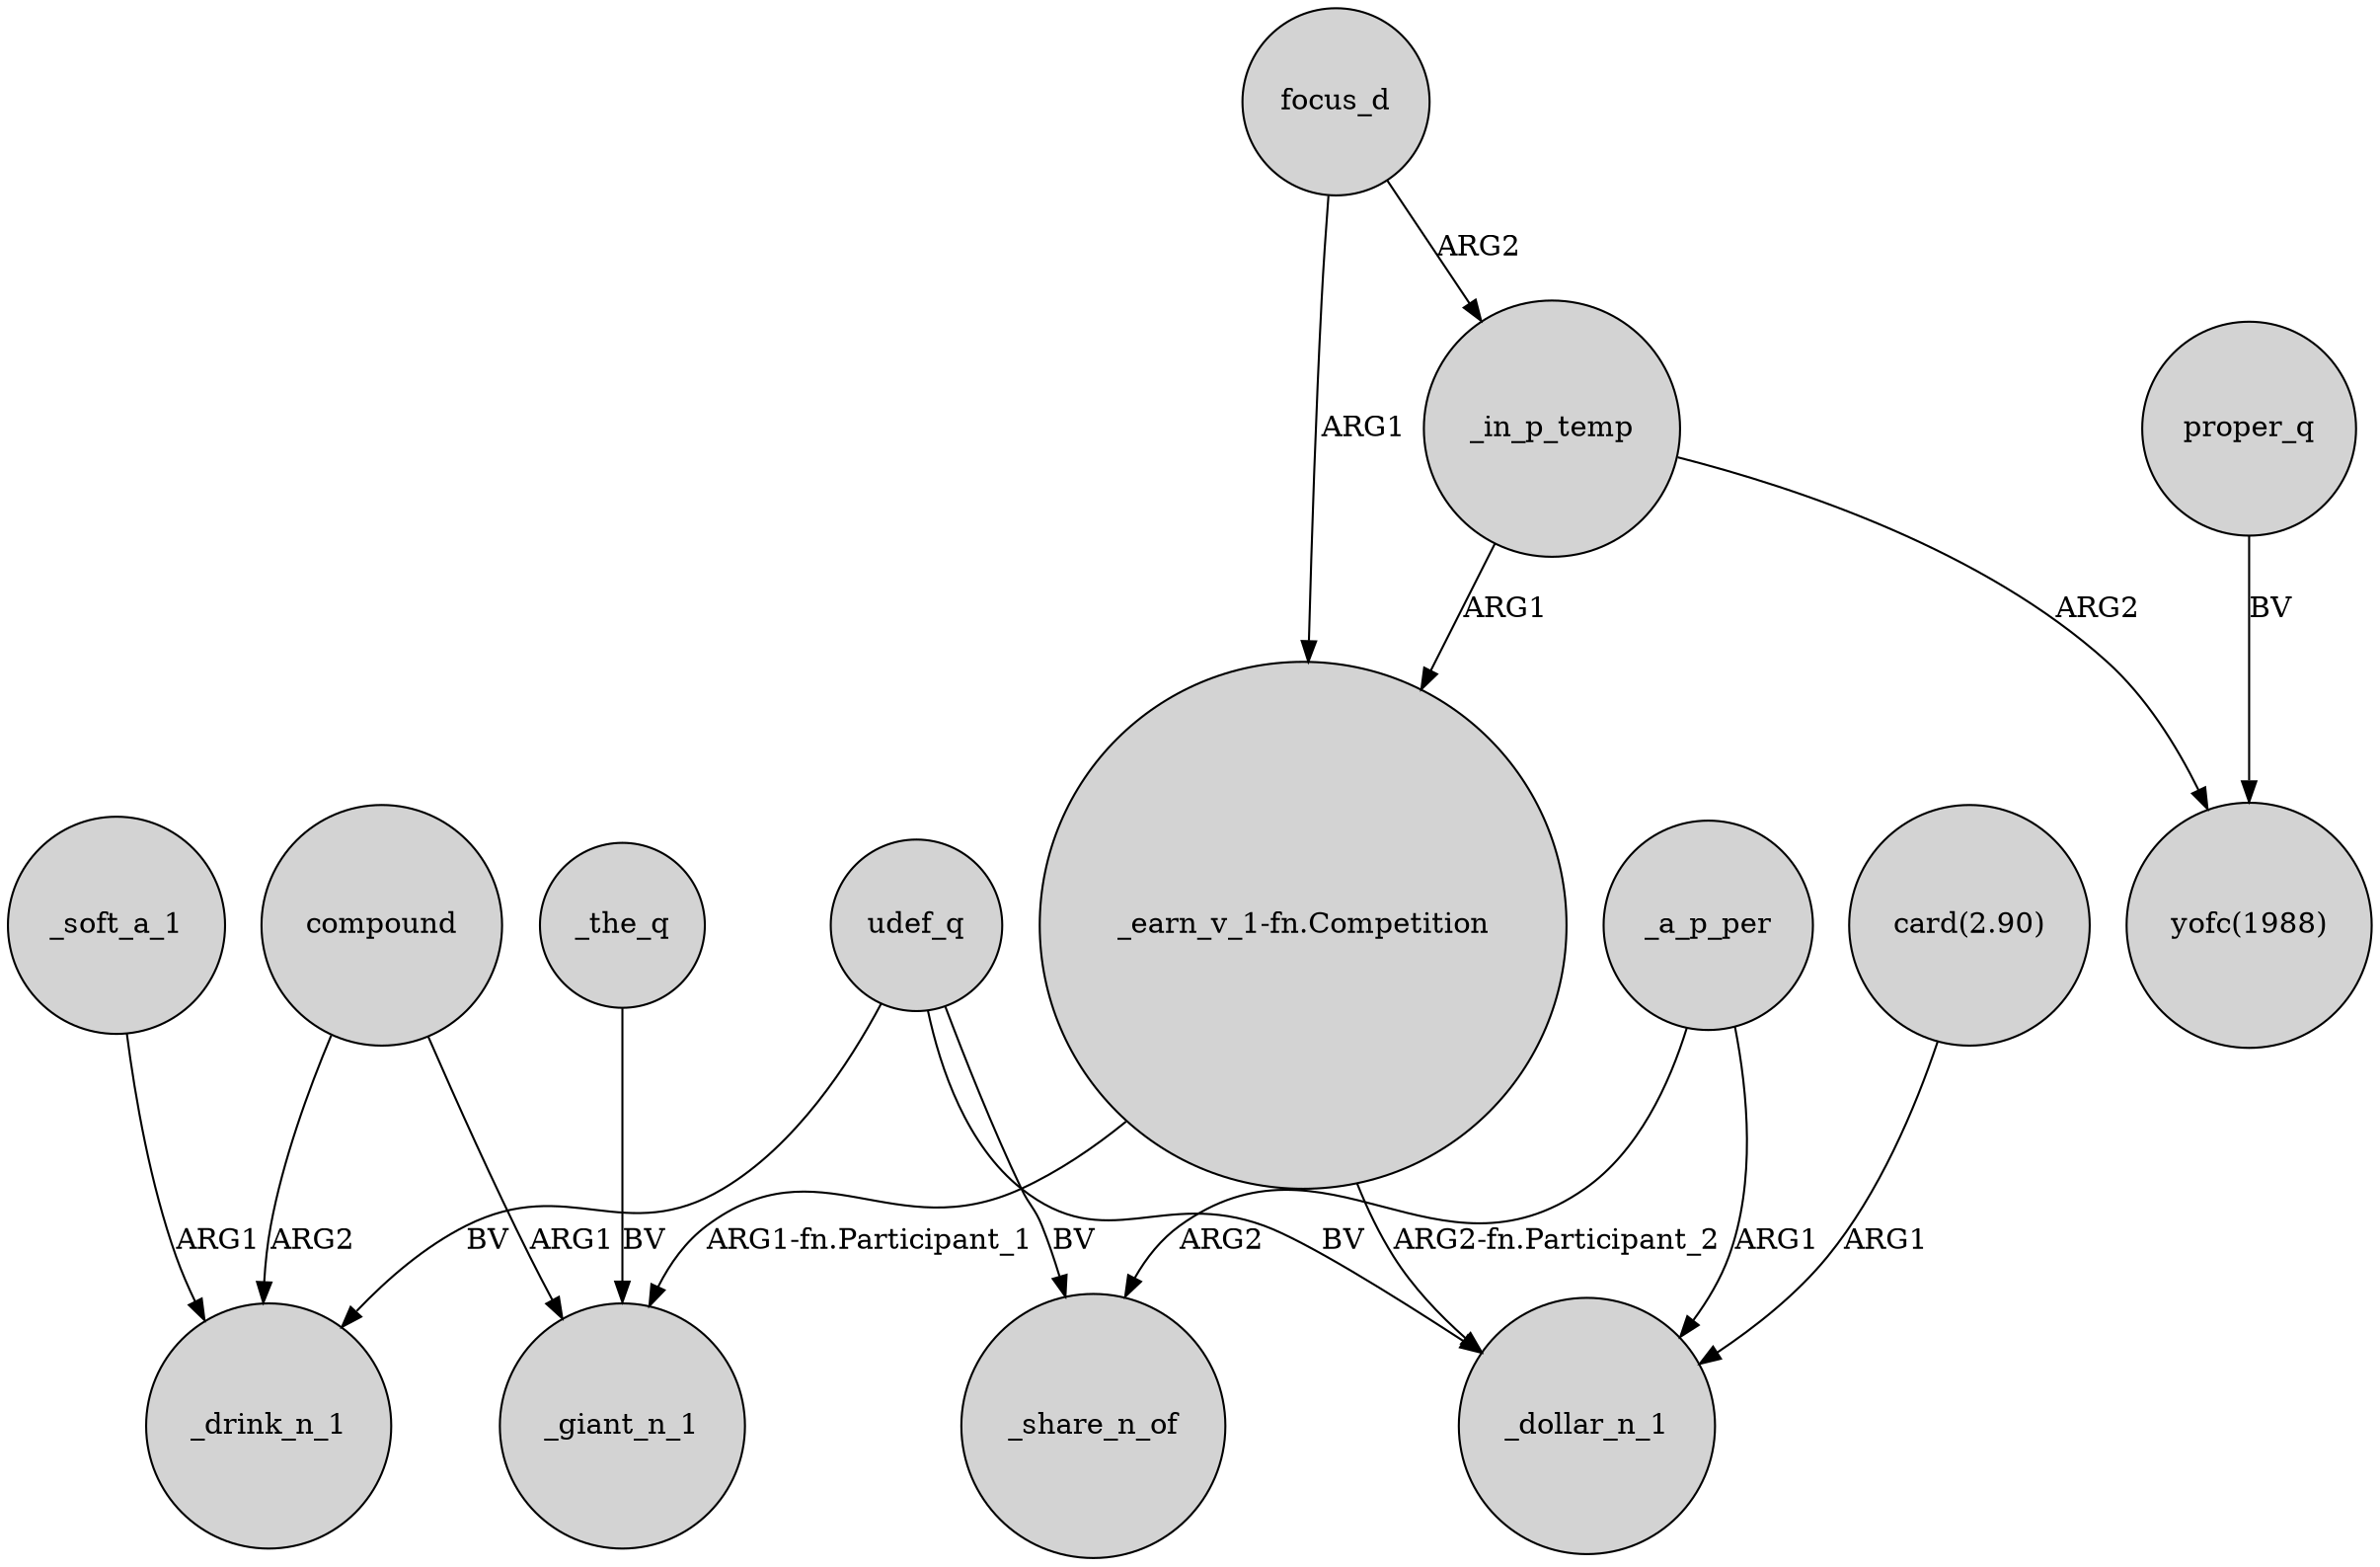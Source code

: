 digraph {
	node [shape=circle style=filled]
	_a_p_per -> _share_n_of [label=ARG2]
	udef_q -> _drink_n_1 [label=BV]
	_the_q -> _giant_n_1 [label=BV]
	"_earn_v_1-fn.Competition" -> _giant_n_1 [label="ARG1-fn.Participant_1"]
	_in_p_temp -> "yofc(1988)" [label=ARG2]
	udef_q -> _share_n_of [label=BV]
	_soft_a_1 -> _drink_n_1 [label=ARG1]
	_in_p_temp -> "_earn_v_1-fn.Competition" [label=ARG1]
	udef_q -> _dollar_n_1 [label=BV]
	"card(2.90)" -> _dollar_n_1 [label=ARG1]
	compound -> _drink_n_1 [label=ARG2]
	focus_d -> "_earn_v_1-fn.Competition" [label=ARG1]
	focus_d -> _in_p_temp [label=ARG2]
	proper_q -> "yofc(1988)" [label=BV]
	"_earn_v_1-fn.Competition" -> _dollar_n_1 [label="ARG2-fn.Participant_2"]
	_a_p_per -> _dollar_n_1 [label=ARG1]
	compound -> _giant_n_1 [label=ARG1]
}
